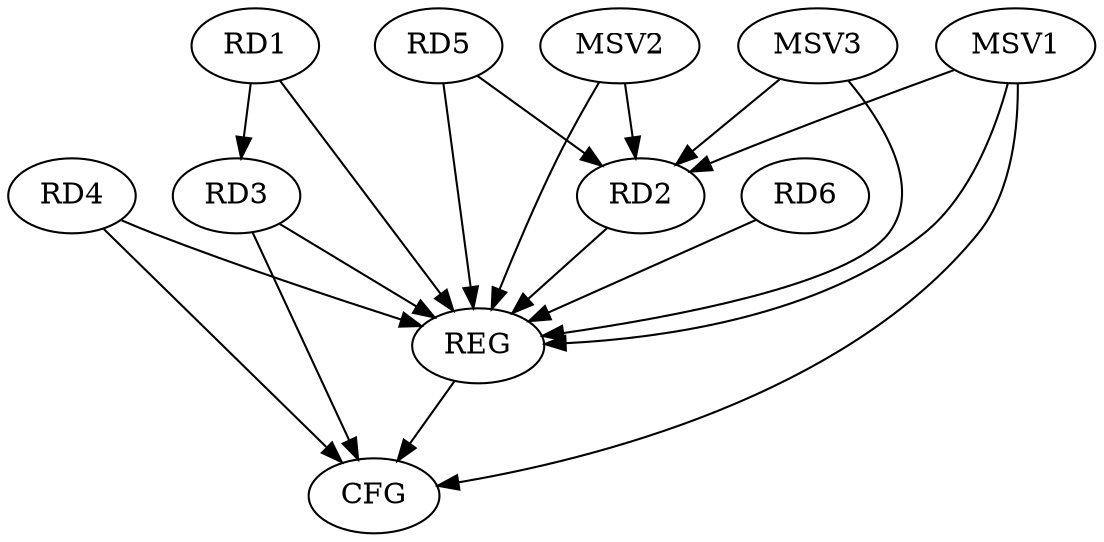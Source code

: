 strict digraph G {
  RD1 [ label="RD1" ];
  RD2 [ label="RD2" ];
  RD3 [ label="RD3" ];
  RD4 [ label="RD4" ];
  RD5 [ label="RD5" ];
  RD6 [ label="RD6" ];
  REG [ label="REG" ];
  CFG [ label="CFG" ];
  MSV1 [ label="MSV1" ];
  MSV2 [ label="MSV2" ];
  MSV3 [ label="MSV3" ];
  RD1 -> RD3;
  RD5 -> RD2;
  RD1 -> REG;
  RD2 -> REG;
  RD3 -> REG;
  RD4 -> REG;
  RD5 -> REG;
  RD6 -> REG;
  RD3 -> CFG;
  RD4 -> CFG;
  REG -> CFG;
  MSV1 -> RD2;
  MSV1 -> REG;
  MSV1 -> CFG;
  MSV2 -> RD2;
  MSV2 -> REG;
  MSV3 -> RD2;
  MSV3 -> REG;
}
